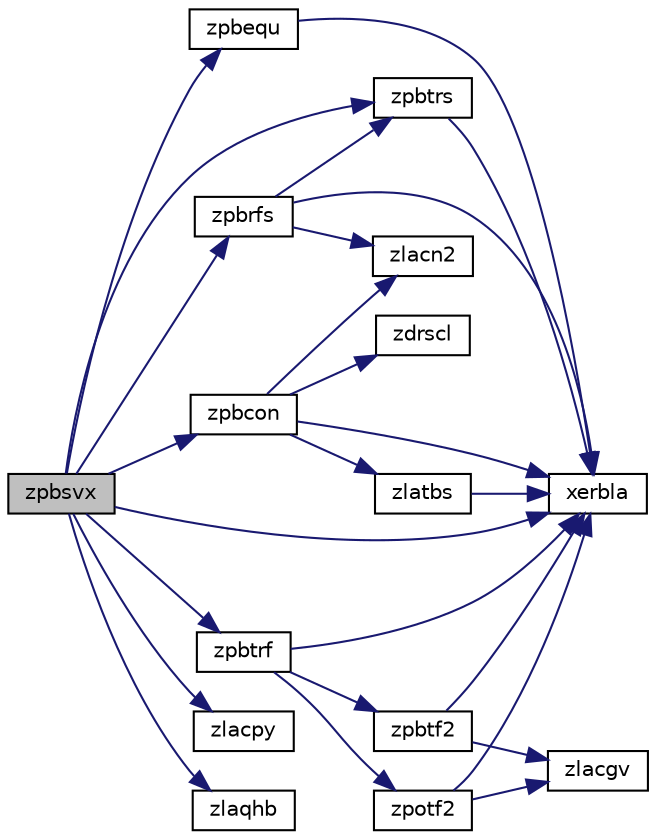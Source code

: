 digraph "zpbsvx"
{
 // LATEX_PDF_SIZE
  edge [fontname="Helvetica",fontsize="10",labelfontname="Helvetica",labelfontsize="10"];
  node [fontname="Helvetica",fontsize="10",shape=record];
  rankdir="LR";
  Node1 [label="zpbsvx",height=0.2,width=0.4,color="black", fillcolor="grey75", style="filled", fontcolor="black",tooltip="ZPBSVX computes the solution to system of linear equations A * X = B for OTHER matrices"];
  Node1 -> Node2 [color="midnightblue",fontsize="10",style="solid",fontname="Helvetica"];
  Node2 [label="xerbla",height=0.2,width=0.4,color="black", fillcolor="white", style="filled",URL="$xerbla_8f.html#a377ee61015baf8dea7770b3a404b1c07",tooltip="XERBLA"];
  Node1 -> Node3 [color="midnightblue",fontsize="10",style="solid",fontname="Helvetica"];
  Node3 [label="zlacpy",height=0.2,width=0.4,color="black", fillcolor="white", style="filled",URL="$zlacpy_8f.html#a519ff79bf915433651747242f22078fb",tooltip="ZLACPY copies all or part of one two-dimensional array to another."];
  Node1 -> Node4 [color="midnightblue",fontsize="10",style="solid",fontname="Helvetica"];
  Node4 [label="zlaqhb",height=0.2,width=0.4,color="black", fillcolor="white", style="filled",URL="$zlaqhb_8f.html#a5adbc9af8779630aee9d9baf14c6290f",tooltip="ZLAQHB scales a Hermitian band matrix, using scaling factors computed by cpbequ."];
  Node1 -> Node5 [color="midnightblue",fontsize="10",style="solid",fontname="Helvetica"];
  Node5 [label="zpbcon",height=0.2,width=0.4,color="black", fillcolor="white", style="filled",URL="$zpbcon_8f.html#a1d36b5a2e9cfa3ebf2a9086ab0f9d8f9",tooltip="ZPBCON"];
  Node5 -> Node2 [color="midnightblue",fontsize="10",style="solid",fontname="Helvetica"];
  Node5 -> Node6 [color="midnightblue",fontsize="10",style="solid",fontname="Helvetica"];
  Node6 [label="zdrscl",height=0.2,width=0.4,color="black", fillcolor="white", style="filled",URL="$zdrscl_8f.html#ad73ec38e29df0385ee6fda7d832fd205",tooltip="ZDRSCL multiplies a vector by the reciprocal of a real scalar."];
  Node5 -> Node7 [color="midnightblue",fontsize="10",style="solid",fontname="Helvetica"];
  Node7 [label="zlacn2",height=0.2,width=0.4,color="black", fillcolor="white", style="filled",URL="$zlacn2_8f.html#a0fbe7a858e42dcf07db12aa892a9e513",tooltip="ZLACN2 estimates the 1-norm of a square matrix, using reverse communication for evaluating matrix-vec..."];
  Node5 -> Node8 [color="midnightblue",fontsize="10",style="solid",fontname="Helvetica"];
  Node8 [label="zlatbs",height=0.2,width=0.4,color="black", fillcolor="white", style="filled",URL="$zlatbs_8f.html#aeba4360a266529e494a308c8b130e83e",tooltip="ZLATBS solves a triangular banded system of equations."];
  Node8 -> Node2 [color="midnightblue",fontsize="10",style="solid",fontname="Helvetica"];
  Node1 -> Node9 [color="midnightblue",fontsize="10",style="solid",fontname="Helvetica"];
  Node9 [label="zpbequ",height=0.2,width=0.4,color="black", fillcolor="white", style="filled",URL="$zpbequ_8f.html#acc36a29e337f0e9036e0ddbde02c8803",tooltip="ZPBEQU"];
  Node9 -> Node2 [color="midnightblue",fontsize="10",style="solid",fontname="Helvetica"];
  Node1 -> Node10 [color="midnightblue",fontsize="10",style="solid",fontname="Helvetica"];
  Node10 [label="zpbrfs",height=0.2,width=0.4,color="black", fillcolor="white", style="filled",URL="$zpbrfs_8f.html#a83301cd69a9a499d9b13017848fb1efb",tooltip="ZPBRFS"];
  Node10 -> Node2 [color="midnightblue",fontsize="10",style="solid",fontname="Helvetica"];
  Node10 -> Node7 [color="midnightblue",fontsize="10",style="solid",fontname="Helvetica"];
  Node10 -> Node11 [color="midnightblue",fontsize="10",style="solid",fontname="Helvetica"];
  Node11 [label="zpbtrs",height=0.2,width=0.4,color="black", fillcolor="white", style="filled",URL="$zpbtrs_8f.html#aef89e1fcb71cc2d7c2bde9b068f010cf",tooltip="ZPBTRS"];
  Node11 -> Node2 [color="midnightblue",fontsize="10",style="solid",fontname="Helvetica"];
  Node1 -> Node12 [color="midnightblue",fontsize="10",style="solid",fontname="Helvetica"];
  Node12 [label="zpbtrf",height=0.2,width=0.4,color="black", fillcolor="white", style="filled",URL="$zpbtrf_8f.html#a96ac766f25abe97ba7cb791398e325d7",tooltip="ZPBTRF"];
  Node12 -> Node2 [color="midnightblue",fontsize="10",style="solid",fontname="Helvetica"];
  Node12 -> Node13 [color="midnightblue",fontsize="10",style="solid",fontname="Helvetica"];
  Node13 [label="zpbtf2",height=0.2,width=0.4,color="black", fillcolor="white", style="filled",URL="$zpbtf2_8f.html#a25bc41776aa8fe1bd53dcc697fc3c6b9",tooltip="ZPBTF2 computes the Cholesky factorization of a symmetric/Hermitian positive definite band matrix (un..."];
  Node13 -> Node2 [color="midnightblue",fontsize="10",style="solid",fontname="Helvetica"];
  Node13 -> Node14 [color="midnightblue",fontsize="10",style="solid",fontname="Helvetica"];
  Node14 [label="zlacgv",height=0.2,width=0.4,color="black", fillcolor="white", style="filled",URL="$zlacgv_8f.html#ad2595ab7c6b89e1ff2e9d05542431719",tooltip="ZLACGV conjugates a complex vector."];
  Node12 -> Node15 [color="midnightblue",fontsize="10",style="solid",fontname="Helvetica"];
  Node15 [label="zpotf2",height=0.2,width=0.4,color="black", fillcolor="white", style="filled",URL="$zpotf2_8f.html#a27ae2a5d8051eeba55cdbf16a6fffd4c",tooltip="ZPOTF2 computes the Cholesky factorization of a symmetric/Hermitian positive definite matrix (unblock..."];
  Node15 -> Node2 [color="midnightblue",fontsize="10",style="solid",fontname="Helvetica"];
  Node15 -> Node14 [color="midnightblue",fontsize="10",style="solid",fontname="Helvetica"];
  Node1 -> Node11 [color="midnightblue",fontsize="10",style="solid",fontname="Helvetica"];
}
